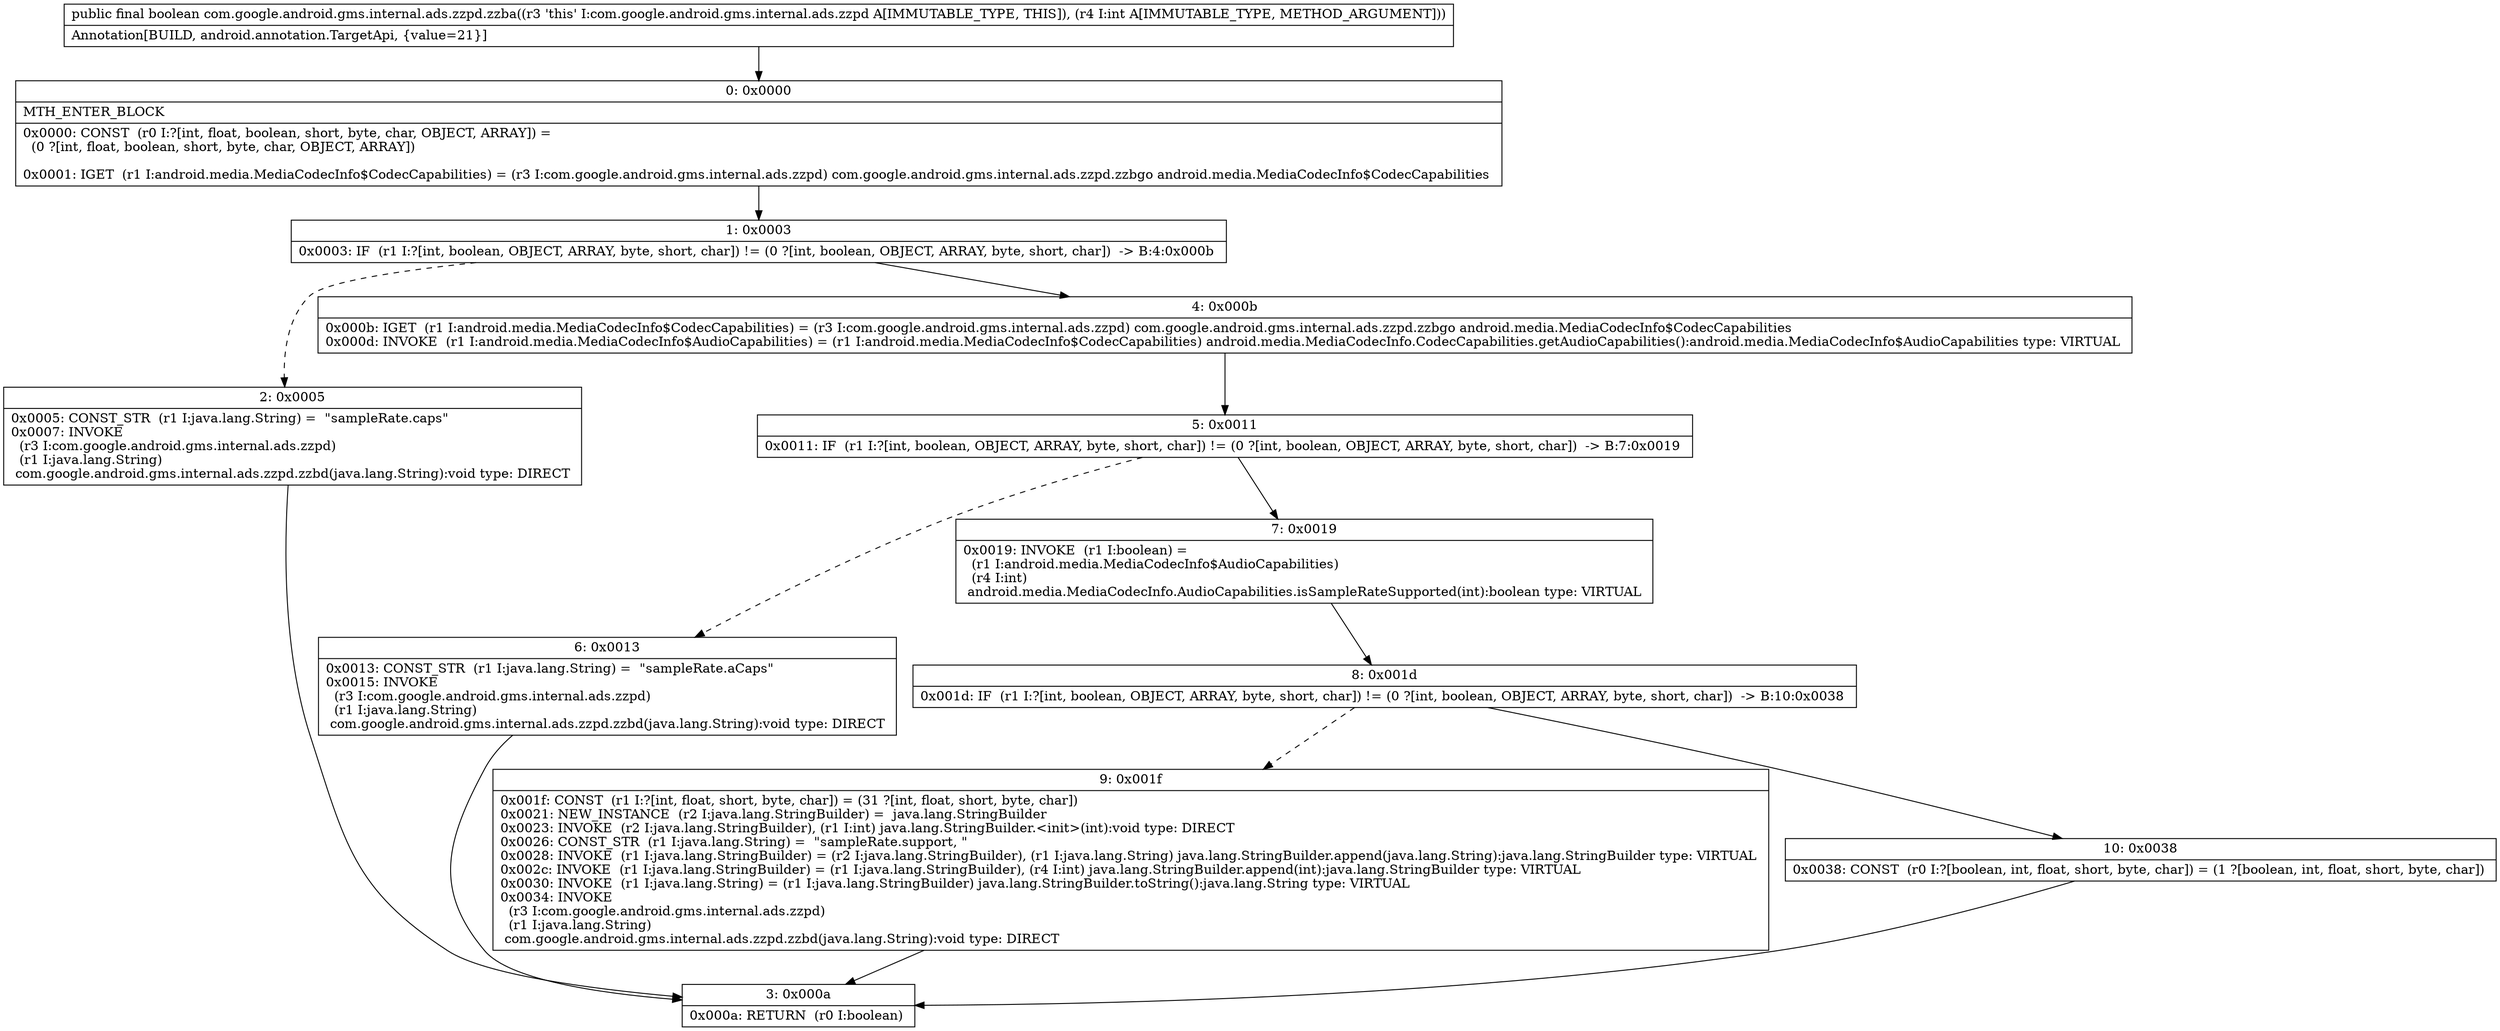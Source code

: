 digraph "CFG forcom.google.android.gms.internal.ads.zzpd.zzba(I)Z" {
Node_0 [shape=record,label="{0\:\ 0x0000|MTH_ENTER_BLOCK\l|0x0000: CONST  (r0 I:?[int, float, boolean, short, byte, char, OBJECT, ARRAY]) = \l  (0 ?[int, float, boolean, short, byte, char, OBJECT, ARRAY])\l \l0x0001: IGET  (r1 I:android.media.MediaCodecInfo$CodecCapabilities) = (r3 I:com.google.android.gms.internal.ads.zzpd) com.google.android.gms.internal.ads.zzpd.zzbgo android.media.MediaCodecInfo$CodecCapabilities \l}"];
Node_1 [shape=record,label="{1\:\ 0x0003|0x0003: IF  (r1 I:?[int, boolean, OBJECT, ARRAY, byte, short, char]) != (0 ?[int, boolean, OBJECT, ARRAY, byte, short, char])  \-\> B:4:0x000b \l}"];
Node_2 [shape=record,label="{2\:\ 0x0005|0x0005: CONST_STR  (r1 I:java.lang.String) =  \"sampleRate.caps\" \l0x0007: INVOKE  \l  (r3 I:com.google.android.gms.internal.ads.zzpd)\l  (r1 I:java.lang.String)\l com.google.android.gms.internal.ads.zzpd.zzbd(java.lang.String):void type: DIRECT \l}"];
Node_3 [shape=record,label="{3\:\ 0x000a|0x000a: RETURN  (r0 I:boolean) \l}"];
Node_4 [shape=record,label="{4\:\ 0x000b|0x000b: IGET  (r1 I:android.media.MediaCodecInfo$CodecCapabilities) = (r3 I:com.google.android.gms.internal.ads.zzpd) com.google.android.gms.internal.ads.zzpd.zzbgo android.media.MediaCodecInfo$CodecCapabilities \l0x000d: INVOKE  (r1 I:android.media.MediaCodecInfo$AudioCapabilities) = (r1 I:android.media.MediaCodecInfo$CodecCapabilities) android.media.MediaCodecInfo.CodecCapabilities.getAudioCapabilities():android.media.MediaCodecInfo$AudioCapabilities type: VIRTUAL \l}"];
Node_5 [shape=record,label="{5\:\ 0x0011|0x0011: IF  (r1 I:?[int, boolean, OBJECT, ARRAY, byte, short, char]) != (0 ?[int, boolean, OBJECT, ARRAY, byte, short, char])  \-\> B:7:0x0019 \l}"];
Node_6 [shape=record,label="{6\:\ 0x0013|0x0013: CONST_STR  (r1 I:java.lang.String) =  \"sampleRate.aCaps\" \l0x0015: INVOKE  \l  (r3 I:com.google.android.gms.internal.ads.zzpd)\l  (r1 I:java.lang.String)\l com.google.android.gms.internal.ads.zzpd.zzbd(java.lang.String):void type: DIRECT \l}"];
Node_7 [shape=record,label="{7\:\ 0x0019|0x0019: INVOKE  (r1 I:boolean) = \l  (r1 I:android.media.MediaCodecInfo$AudioCapabilities)\l  (r4 I:int)\l android.media.MediaCodecInfo.AudioCapabilities.isSampleRateSupported(int):boolean type: VIRTUAL \l}"];
Node_8 [shape=record,label="{8\:\ 0x001d|0x001d: IF  (r1 I:?[int, boolean, OBJECT, ARRAY, byte, short, char]) != (0 ?[int, boolean, OBJECT, ARRAY, byte, short, char])  \-\> B:10:0x0038 \l}"];
Node_9 [shape=record,label="{9\:\ 0x001f|0x001f: CONST  (r1 I:?[int, float, short, byte, char]) = (31 ?[int, float, short, byte, char]) \l0x0021: NEW_INSTANCE  (r2 I:java.lang.StringBuilder) =  java.lang.StringBuilder \l0x0023: INVOKE  (r2 I:java.lang.StringBuilder), (r1 I:int) java.lang.StringBuilder.\<init\>(int):void type: DIRECT \l0x0026: CONST_STR  (r1 I:java.lang.String) =  \"sampleRate.support, \" \l0x0028: INVOKE  (r1 I:java.lang.StringBuilder) = (r2 I:java.lang.StringBuilder), (r1 I:java.lang.String) java.lang.StringBuilder.append(java.lang.String):java.lang.StringBuilder type: VIRTUAL \l0x002c: INVOKE  (r1 I:java.lang.StringBuilder) = (r1 I:java.lang.StringBuilder), (r4 I:int) java.lang.StringBuilder.append(int):java.lang.StringBuilder type: VIRTUAL \l0x0030: INVOKE  (r1 I:java.lang.String) = (r1 I:java.lang.StringBuilder) java.lang.StringBuilder.toString():java.lang.String type: VIRTUAL \l0x0034: INVOKE  \l  (r3 I:com.google.android.gms.internal.ads.zzpd)\l  (r1 I:java.lang.String)\l com.google.android.gms.internal.ads.zzpd.zzbd(java.lang.String):void type: DIRECT \l}"];
Node_10 [shape=record,label="{10\:\ 0x0038|0x0038: CONST  (r0 I:?[boolean, int, float, short, byte, char]) = (1 ?[boolean, int, float, short, byte, char]) \l}"];
MethodNode[shape=record,label="{public final boolean com.google.android.gms.internal.ads.zzpd.zzba((r3 'this' I:com.google.android.gms.internal.ads.zzpd A[IMMUTABLE_TYPE, THIS]), (r4 I:int A[IMMUTABLE_TYPE, METHOD_ARGUMENT]))  | Annotation[BUILD, android.annotation.TargetApi, \{value=21\}]\l}"];
MethodNode -> Node_0;
Node_0 -> Node_1;
Node_1 -> Node_2[style=dashed];
Node_1 -> Node_4;
Node_2 -> Node_3;
Node_4 -> Node_5;
Node_5 -> Node_6[style=dashed];
Node_5 -> Node_7;
Node_6 -> Node_3;
Node_7 -> Node_8;
Node_8 -> Node_9[style=dashed];
Node_8 -> Node_10;
Node_9 -> Node_3;
Node_10 -> Node_3;
}

